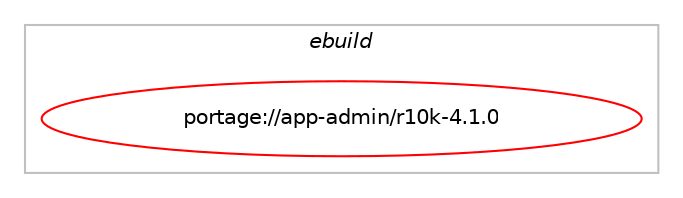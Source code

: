 digraph prolog {

# *************
# Graph options
# *************

newrank=true;
concentrate=true;
compound=true;
graph [rankdir=LR,fontname=Helvetica,fontsize=10,ranksep=1.5];#, ranksep=2.5, nodesep=0.2];
edge  [arrowhead=vee];
node  [fontname=Helvetica,fontsize=10];

# **********
# The ebuild
# **********

subgraph cluster_leftcol {
color=gray;
label=<<i>ebuild</i>>;
id [label="portage://app-admin/r10k-4.1.0", color=red, width=4, href="../app-admin/r10k-4.1.0.svg"];
}

# ****************
# The dependencies
# ****************

subgraph cluster_midcol {
color=gray;
label=<<i>dependencies</i>>;
subgraph cluster_compile {
fillcolor="#eeeeee";
style=filled;
label=<<i>compile</i>>;
# *** BEGIN UNKNOWN DEPENDENCY TYPE (TODO) ***
# id -> equal(use_conditional_group(positive,ruby_targets_ruby31,portage://app-admin/r10k-4.1.0,[package_dependency(portage://app-admin/r10k-4.1.0,install,no,dev-lang,ruby,none,[,,],[slot(3.1)],[])]))
# *** END UNKNOWN DEPENDENCY TYPE (TODO) ***

# *** BEGIN UNKNOWN DEPENDENCY TYPE (TODO) ***
# id -> equal(use_conditional_group(positive,ruby_targets_ruby31,portage://app-admin/r10k-4.1.0,[package_dependency(portage://app-admin/r10k-4.1.0,install,no,virtual,rubygems,none,[,,],[],[use(enable(ruby_targets_ruby31),negative)])]))
# *** END UNKNOWN DEPENDENCY TYPE (TODO) ***

# *** BEGIN UNKNOWN DEPENDENCY TYPE (TODO) ***
# id -> equal(use_conditional_group(positive,ruby_targets_ruby32,portage://app-admin/r10k-4.1.0,[package_dependency(portage://app-admin/r10k-4.1.0,install,no,dev-lang,ruby,none,[,,],[slot(3.2)],[])]))
# *** END UNKNOWN DEPENDENCY TYPE (TODO) ***

# *** BEGIN UNKNOWN DEPENDENCY TYPE (TODO) ***
# id -> equal(use_conditional_group(positive,ruby_targets_ruby32,portage://app-admin/r10k-4.1.0,[package_dependency(portage://app-admin/r10k-4.1.0,install,no,virtual,rubygems,none,[,,],[],[use(enable(ruby_targets_ruby32),negative)])]))
# *** END UNKNOWN DEPENDENCY TYPE (TODO) ***

# *** BEGIN UNKNOWN DEPENDENCY TYPE (TODO) ***
# id -> equal(use_conditional_group(positive,ruby_targets_ruby33,portage://app-admin/r10k-4.1.0,[package_dependency(portage://app-admin/r10k-4.1.0,install,no,dev-lang,ruby,none,[,,],[slot(3.3)],[])]))
# *** END UNKNOWN DEPENDENCY TYPE (TODO) ***

# *** BEGIN UNKNOWN DEPENDENCY TYPE (TODO) ***
# id -> equal(use_conditional_group(positive,ruby_targets_ruby33,portage://app-admin/r10k-4.1.0,[package_dependency(portage://app-admin/r10k-4.1.0,install,no,virtual,rubygems,none,[,,],[],[use(enable(ruby_targets_ruby33),negative)])]))
# *** END UNKNOWN DEPENDENCY TYPE (TODO) ***

}
subgraph cluster_compileandrun {
fillcolor="#eeeeee";
style=filled;
label=<<i>compile and run</i>>;
}
subgraph cluster_run {
fillcolor="#eeeeee";
style=filled;
label=<<i>run</i>>;
# *** BEGIN UNKNOWN DEPENDENCY TYPE (TODO) ***
# id -> equal(use_conditional_group(positive,git,portage://app-admin/r10k-4.1.0,[package_dependency(portage://app-admin/r10k-4.1.0,run,no,dev-vcs,git,greaterequal,[1.6.6,,,1.6.6],[],[])]))
# *** END UNKNOWN DEPENDENCY TYPE (TODO) ***

# *** BEGIN UNKNOWN DEPENDENCY TYPE (TODO) ***
# id -> equal(use_conditional_group(positive,ruby_targets_ruby31,portage://app-admin/r10k-4.1.0,[package_dependency(portage://app-admin/r10k-4.1.0,run,no,dev-lang,ruby,none,[,,],[slot(3.1)],[])]))
# *** END UNKNOWN DEPENDENCY TYPE (TODO) ***

# *** BEGIN UNKNOWN DEPENDENCY TYPE (TODO) ***
# id -> equal(use_conditional_group(positive,ruby_targets_ruby31,portage://app-admin/r10k-4.1.0,[package_dependency(portage://app-admin/r10k-4.1.0,run,no,dev-ruby,colored2,tilde,[3.1.2,,,3.1.2],[],[use(enable(ruby_targets_ruby31),negative)]),package_dependency(portage://app-admin/r10k-4.1.0,run,no,dev-ruby,cri,greaterequal,[2.15.10,,,2.15.10],[slot(0)],[use(enable(ruby_targets_ruby31),negative)]),package_dependency(portage://app-admin/r10k-4.1.0,run,no,dev-ruby,gettext-setup,none,[,,],[slot(1)],[use(enable(ruby_targets_ruby31),negative)]),package_dependency(portage://app-admin/r10k-4.1.0,run,no,dev-ruby,jwt,greaterequal,[2.2.3,,,2.2.3],[slot(2)],[use(enable(ruby_targets_ruby31),negative)]),package_dependency(portage://app-admin/r10k-4.1.0,run,no,dev-ruby,ruby-gettext,greaterequal,[3.0.2,,,3.0.2],[slot(0)],[use(enable(ruby_targets_ruby31),negative)]),package_dependency(portage://app-admin/r10k-4.1.0,run,no,dev-ruby,log4r,tilde,[1.1.10,,,1.1.10],[],[use(enable(ruby_targets_ruby31),negative)]),package_dependency(portage://app-admin/r10k-4.1.0,run,no,dev-ruby,minitar,greaterequal,[0.9,,,0.9],[slot(0)],[use(enable(ruby_targets_ruby31),negative)]),package_dependency(portage://app-admin/r10k-4.1.0,run,no,dev-ruby,puppet_forge,none,[,,],[slot(5)],[use(enable(ruby_targets_ruby31),negative)])]))
# *** END UNKNOWN DEPENDENCY TYPE (TODO) ***

# *** BEGIN UNKNOWN DEPENDENCY TYPE (TODO) ***
# id -> equal(use_conditional_group(positive,ruby_targets_ruby31,portage://app-admin/r10k-4.1.0,[package_dependency(portage://app-admin/r10k-4.1.0,run,no,virtual,rubygems,none,[,,],[],[use(enable(ruby_targets_ruby31),negative)])]))
# *** END UNKNOWN DEPENDENCY TYPE (TODO) ***

# *** BEGIN UNKNOWN DEPENDENCY TYPE (TODO) ***
# id -> equal(use_conditional_group(positive,ruby_targets_ruby32,portage://app-admin/r10k-4.1.0,[package_dependency(portage://app-admin/r10k-4.1.0,run,no,dev-lang,ruby,none,[,,],[slot(3.2)],[])]))
# *** END UNKNOWN DEPENDENCY TYPE (TODO) ***

# *** BEGIN UNKNOWN DEPENDENCY TYPE (TODO) ***
# id -> equal(use_conditional_group(positive,ruby_targets_ruby32,portage://app-admin/r10k-4.1.0,[package_dependency(portage://app-admin/r10k-4.1.0,run,no,dev-ruby,colored2,tilde,[3.1.2,,,3.1.2],[],[use(enable(ruby_targets_ruby32),negative)]),package_dependency(portage://app-admin/r10k-4.1.0,run,no,dev-ruby,cri,greaterequal,[2.15.10,,,2.15.10],[slot(0)],[use(enable(ruby_targets_ruby32),negative)]),package_dependency(portage://app-admin/r10k-4.1.0,run,no,dev-ruby,gettext-setup,none,[,,],[slot(1)],[use(enable(ruby_targets_ruby32),negative)]),package_dependency(portage://app-admin/r10k-4.1.0,run,no,dev-ruby,jwt,greaterequal,[2.2.3,,,2.2.3],[slot(2)],[use(enable(ruby_targets_ruby32),negative)]),package_dependency(portage://app-admin/r10k-4.1.0,run,no,dev-ruby,ruby-gettext,greaterequal,[3.0.2,,,3.0.2],[slot(0)],[use(enable(ruby_targets_ruby32),negative)]),package_dependency(portage://app-admin/r10k-4.1.0,run,no,dev-ruby,log4r,tilde,[1.1.10,,,1.1.10],[],[use(enable(ruby_targets_ruby32),negative)]),package_dependency(portage://app-admin/r10k-4.1.0,run,no,dev-ruby,minitar,greaterequal,[0.9,,,0.9],[slot(0)],[use(enable(ruby_targets_ruby32),negative)]),package_dependency(portage://app-admin/r10k-4.1.0,run,no,dev-ruby,puppet_forge,none,[,,],[slot(5)],[use(enable(ruby_targets_ruby32),negative)])]))
# *** END UNKNOWN DEPENDENCY TYPE (TODO) ***

# *** BEGIN UNKNOWN DEPENDENCY TYPE (TODO) ***
# id -> equal(use_conditional_group(positive,ruby_targets_ruby32,portage://app-admin/r10k-4.1.0,[package_dependency(portage://app-admin/r10k-4.1.0,run,no,virtual,rubygems,none,[,,],[],[use(enable(ruby_targets_ruby32),negative)])]))
# *** END UNKNOWN DEPENDENCY TYPE (TODO) ***

# *** BEGIN UNKNOWN DEPENDENCY TYPE (TODO) ***
# id -> equal(use_conditional_group(positive,ruby_targets_ruby33,portage://app-admin/r10k-4.1.0,[package_dependency(portage://app-admin/r10k-4.1.0,run,no,dev-lang,ruby,none,[,,],[slot(3.3)],[])]))
# *** END UNKNOWN DEPENDENCY TYPE (TODO) ***

# *** BEGIN UNKNOWN DEPENDENCY TYPE (TODO) ***
# id -> equal(use_conditional_group(positive,ruby_targets_ruby33,portage://app-admin/r10k-4.1.0,[package_dependency(portage://app-admin/r10k-4.1.0,run,no,dev-ruby,colored2,tilde,[3.1.2,,,3.1.2],[],[use(enable(ruby_targets_ruby33),negative)]),package_dependency(portage://app-admin/r10k-4.1.0,run,no,dev-ruby,cri,greaterequal,[2.15.10,,,2.15.10],[slot(0)],[use(enable(ruby_targets_ruby33),negative)]),package_dependency(portage://app-admin/r10k-4.1.0,run,no,dev-ruby,gettext-setup,none,[,,],[slot(1)],[use(enable(ruby_targets_ruby33),negative)]),package_dependency(portage://app-admin/r10k-4.1.0,run,no,dev-ruby,jwt,greaterequal,[2.2.3,,,2.2.3],[slot(2)],[use(enable(ruby_targets_ruby33),negative)]),package_dependency(portage://app-admin/r10k-4.1.0,run,no,dev-ruby,ruby-gettext,greaterequal,[3.0.2,,,3.0.2],[slot(0)],[use(enable(ruby_targets_ruby33),negative)]),package_dependency(portage://app-admin/r10k-4.1.0,run,no,dev-ruby,log4r,tilde,[1.1.10,,,1.1.10],[],[use(enable(ruby_targets_ruby33),negative)]),package_dependency(portage://app-admin/r10k-4.1.0,run,no,dev-ruby,minitar,greaterequal,[0.9,,,0.9],[slot(0)],[use(enable(ruby_targets_ruby33),negative)]),package_dependency(portage://app-admin/r10k-4.1.0,run,no,dev-ruby,puppet_forge,none,[,,],[slot(5)],[use(enable(ruby_targets_ruby33),negative)])]))
# *** END UNKNOWN DEPENDENCY TYPE (TODO) ***

# *** BEGIN UNKNOWN DEPENDENCY TYPE (TODO) ***
# id -> equal(use_conditional_group(positive,ruby_targets_ruby33,portage://app-admin/r10k-4.1.0,[package_dependency(portage://app-admin/r10k-4.1.0,run,no,virtual,rubygems,none,[,,],[],[use(enable(ruby_targets_ruby33),negative)])]))
# *** END UNKNOWN DEPENDENCY TYPE (TODO) ***

}
}

# **************
# The candidates
# **************

subgraph cluster_choices {
rank=same;
color=gray;
label=<<i>candidates</i>>;

}

}
